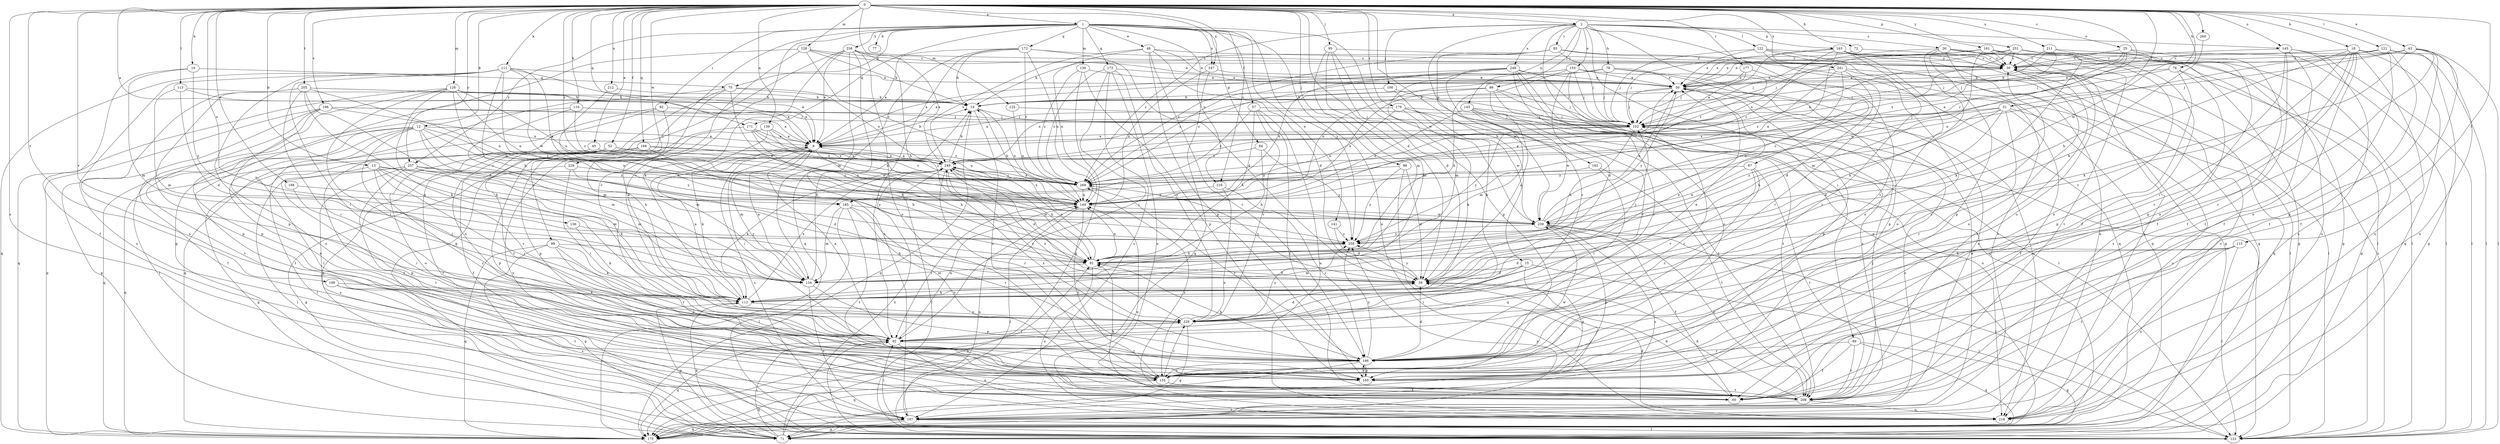 strict digraph  {
0;
1;
2;
9;
10;
12;
13;
15;
18;
19;
25;
26;
30;
39;
43;
45;
49;
50;
51;
52;
57;
60;
64;
70;
71;
72;
76;
77;
78;
81;
82;
85;
86;
87;
89;
92;
95;
98;
99;
100;
102;
110;
111;
112;
113;
115;
121;
122;
123;
125;
126;
128;
130;
134;
136;
139;
141;
143;
144;
145;
153;
155;
161;
162;
163;
165;
166;
171;
172;
173;
175;
177;
179;
185;
186;
188;
196;
197;
199;
205;
208;
211;
212;
216;
218;
228;
229;
239;
241;
247;
248;
249;
251;
257;
258;
259;
260;
269;
0 -> 1  [label=a];
0 -> 2  [label=a];
0 -> 9  [label=a];
0 -> 10  [label=b];
0 -> 12  [label=b];
0 -> 13  [label=b];
0 -> 15  [label=b];
0 -> 18  [label=b];
0 -> 25  [label=c];
0 -> 39  [label=d];
0 -> 43  [label=e];
0 -> 45  [label=e];
0 -> 51  [label=f];
0 -> 52  [label=f];
0 -> 72  [label=h];
0 -> 76  [label=h];
0 -> 95  [label=j];
0 -> 98  [label=j];
0 -> 110  [label=k];
0 -> 111  [label=k];
0 -> 113  [label=l];
0 -> 115  [label=l];
0 -> 121  [label=l];
0 -> 125  [label=m];
0 -> 126  [label=m];
0 -> 128  [label=m];
0 -> 136  [label=n];
0 -> 139  [label=n];
0 -> 145  [label=o];
0 -> 161  [label=p];
0 -> 166  [label=q];
0 -> 171  [label=q];
0 -> 177  [label=r];
0 -> 179  [label=r];
0 -> 185  [label=r];
0 -> 188  [label=s];
0 -> 196  [label=s];
0 -> 197  [label=s];
0 -> 199  [label=t];
0 -> 205  [label=t];
0 -> 211  [label=u];
0 -> 212  [label=u];
0 -> 216  [label=u];
0 -> 228  [label=v];
0 -> 229  [label=w];
0 -> 239  [label=w];
0 -> 241  [label=x];
0 -> 247  [label=x];
0 -> 251  [label=y];
0 -> 257  [label=y];
0 -> 260  [label=z];
0 -> 269  [label=z];
1 -> 49  [label=e];
1 -> 57  [label=f];
1 -> 64  [label=g];
1 -> 70  [label=g];
1 -> 77  [label=h];
1 -> 82  [label=i];
1 -> 99  [label=j];
1 -> 130  [label=m];
1 -> 141  [label=n];
1 -> 171  [label=q];
1 -> 172  [label=q];
1 -> 173  [label=q];
1 -> 216  [label=u];
1 -> 218  [label=u];
1 -> 228  [label=v];
1 -> 239  [label=w];
1 -> 247  [label=x];
1 -> 257  [label=y];
1 -> 258  [label=y];
1 -> 259  [label=y];
2 -> 26  [label=c];
2 -> 78  [label=h];
2 -> 85  [label=i];
2 -> 86  [label=i];
2 -> 87  [label=i];
2 -> 89  [label=i];
2 -> 100  [label=j];
2 -> 122  [label=l];
2 -> 143  [label=n];
2 -> 145  [label=o];
2 -> 153  [label=o];
2 -> 162  [label=p];
2 -> 163  [label=p];
2 -> 175  [label=q];
2 -> 185  [label=r];
2 -> 248  [label=x];
2 -> 269  [label=z];
9 -> 19  [label=b];
9 -> 81  [label=h];
9 -> 92  [label=i];
9 -> 112  [label=k];
9 -> 134  [label=m];
9 -> 197  [label=s];
9 -> 249  [label=x];
10 -> 60  [label=f];
10 -> 70  [label=g];
10 -> 134  [label=m];
10 -> 259  [label=y];
12 -> 9  [label=a];
12 -> 60  [label=f];
12 -> 92  [label=i];
12 -> 134  [label=m];
12 -> 144  [label=n];
12 -> 155  [label=o];
12 -> 175  [label=q];
12 -> 185  [label=r];
12 -> 208  [label=t];
12 -> 259  [label=y];
13 -> 92  [label=i];
13 -> 134  [label=m];
13 -> 165  [label=p];
13 -> 185  [label=r];
13 -> 186  [label=r];
13 -> 228  [label=v];
13 -> 269  [label=z];
15 -> 39  [label=d];
15 -> 92  [label=i];
15 -> 123  [label=l];
15 -> 134  [label=m];
15 -> 165  [label=p];
18 -> 30  [label=c];
18 -> 60  [label=f];
18 -> 81  [label=h];
18 -> 92  [label=i];
18 -> 123  [label=l];
18 -> 155  [label=o];
18 -> 175  [label=q];
18 -> 186  [label=r];
18 -> 218  [label=u];
19 -> 102  [label=j];
19 -> 144  [label=n];
19 -> 155  [label=o];
19 -> 175  [label=q];
25 -> 30  [label=c];
25 -> 60  [label=f];
25 -> 102  [label=j];
25 -> 165  [label=p];
25 -> 239  [label=w];
25 -> 249  [label=x];
26 -> 30  [label=c];
26 -> 71  [label=g];
26 -> 102  [label=j];
26 -> 112  [label=k];
26 -> 165  [label=p];
26 -> 197  [label=s];
26 -> 218  [label=u];
30 -> 50  [label=e];
30 -> 155  [label=o];
30 -> 175  [label=q];
30 -> 208  [label=t];
39 -> 102  [label=j];
39 -> 112  [label=k];
39 -> 259  [label=y];
39 -> 269  [label=z];
43 -> 19  [label=b];
43 -> 30  [label=c];
43 -> 60  [label=f];
43 -> 102  [label=j];
43 -> 112  [label=k];
43 -> 123  [label=l];
43 -> 165  [label=p];
43 -> 186  [label=r];
45 -> 208  [label=t];
45 -> 249  [label=x];
45 -> 269  [label=z];
49 -> 30  [label=c];
49 -> 39  [label=d];
49 -> 50  [label=e];
49 -> 144  [label=n];
49 -> 165  [label=p];
49 -> 186  [label=r];
49 -> 249  [label=x];
50 -> 19  [label=b];
50 -> 102  [label=j];
50 -> 165  [label=p];
50 -> 218  [label=u];
50 -> 259  [label=y];
51 -> 39  [label=d];
51 -> 60  [label=f];
51 -> 81  [label=h];
51 -> 102  [label=j];
51 -> 186  [label=r];
51 -> 197  [label=s];
51 -> 249  [label=x];
51 -> 259  [label=y];
52 -> 123  [label=l];
52 -> 155  [label=o];
52 -> 186  [label=r];
52 -> 208  [label=t];
52 -> 249  [label=x];
52 -> 269  [label=z];
57 -> 60  [label=f];
57 -> 81  [label=h];
57 -> 102  [label=j];
57 -> 218  [label=u];
57 -> 228  [label=v];
57 -> 269  [label=z];
60 -> 39  [label=d];
60 -> 81  [label=h];
64 -> 81  [label=h];
64 -> 249  [label=x];
64 -> 259  [label=y];
70 -> 19  [label=b];
70 -> 112  [label=k];
70 -> 123  [label=l];
70 -> 155  [label=o];
70 -> 239  [label=w];
70 -> 249  [label=x];
71 -> 81  [label=h];
71 -> 92  [label=i];
71 -> 112  [label=k];
71 -> 249  [label=x];
71 -> 259  [label=y];
72 -> 30  [label=c];
72 -> 50  [label=e];
76 -> 9  [label=a];
76 -> 50  [label=e];
76 -> 71  [label=g];
76 -> 165  [label=p];
76 -> 197  [label=s];
78 -> 50  [label=e];
78 -> 102  [label=j];
78 -> 144  [label=n];
78 -> 165  [label=p];
78 -> 197  [label=s];
78 -> 269  [label=z];
81 -> 39  [label=d];
81 -> 134  [label=m];
81 -> 144  [label=n];
81 -> 218  [label=u];
81 -> 249  [label=x];
82 -> 71  [label=g];
82 -> 102  [label=j];
82 -> 112  [label=k];
82 -> 175  [label=q];
85 -> 19  [label=b];
85 -> 30  [label=c];
85 -> 102  [label=j];
85 -> 175  [label=q];
85 -> 239  [label=w];
85 -> 269  [label=z];
86 -> 19  [label=b];
86 -> 39  [label=d];
86 -> 102  [label=j];
86 -> 123  [label=l];
86 -> 144  [label=n];
86 -> 208  [label=t];
86 -> 249  [label=x];
87 -> 186  [label=r];
87 -> 208  [label=t];
87 -> 228  [label=v];
87 -> 239  [label=w];
87 -> 269  [label=z];
89 -> 60  [label=f];
89 -> 71  [label=g];
89 -> 175  [label=q];
89 -> 186  [label=r];
89 -> 208  [label=t];
92 -> 9  [label=a];
92 -> 123  [label=l];
92 -> 144  [label=n];
92 -> 175  [label=q];
92 -> 186  [label=r];
92 -> 218  [label=u];
92 -> 228  [label=v];
95 -> 30  [label=c];
95 -> 39  [label=d];
95 -> 112  [label=k];
95 -> 134  [label=m];
95 -> 165  [label=p];
98 -> 39  [label=d];
98 -> 175  [label=q];
98 -> 259  [label=y];
98 -> 269  [label=z];
99 -> 71  [label=g];
99 -> 81  [label=h];
99 -> 112  [label=k];
99 -> 155  [label=o];
99 -> 175  [label=q];
99 -> 186  [label=r];
100 -> 19  [label=b];
100 -> 112  [label=k];
100 -> 123  [label=l];
102 -> 9  [label=a];
102 -> 81  [label=h];
102 -> 186  [label=r];
102 -> 197  [label=s];
102 -> 259  [label=y];
110 -> 102  [label=j];
110 -> 123  [label=l];
110 -> 134  [label=m];
110 -> 269  [label=z];
111 -> 9  [label=a];
111 -> 50  [label=e];
111 -> 81  [label=h];
111 -> 92  [label=i];
111 -> 144  [label=n];
111 -> 165  [label=p];
111 -> 175  [label=q];
111 -> 197  [label=s];
111 -> 239  [label=w];
111 -> 259  [label=y];
112 -> 9  [label=a];
112 -> 50  [label=e];
112 -> 71  [label=g];
112 -> 228  [label=v];
112 -> 249  [label=x];
113 -> 9  [label=a];
113 -> 19  [label=b];
113 -> 39  [label=d];
113 -> 134  [label=m];
115 -> 39  [label=d];
115 -> 81  [label=h];
115 -> 123  [label=l];
115 -> 208  [label=t];
115 -> 218  [label=u];
121 -> 30  [label=c];
121 -> 71  [label=g];
121 -> 102  [label=j];
121 -> 144  [label=n];
121 -> 155  [label=o];
121 -> 208  [label=t];
121 -> 218  [label=u];
122 -> 30  [label=c];
122 -> 50  [label=e];
122 -> 71  [label=g];
122 -> 102  [label=j];
122 -> 175  [label=q];
122 -> 186  [label=r];
123 -> 30  [label=c];
125 -> 102  [label=j];
125 -> 144  [label=n];
126 -> 19  [label=b];
126 -> 92  [label=i];
126 -> 112  [label=k];
126 -> 144  [label=n];
126 -> 165  [label=p];
126 -> 175  [label=q];
126 -> 239  [label=w];
126 -> 269  [label=z];
128 -> 19  [label=b];
128 -> 30  [label=c];
128 -> 50  [label=e];
128 -> 71  [label=g];
128 -> 228  [label=v];
128 -> 269  [label=z];
130 -> 50  [label=e];
130 -> 165  [label=p];
130 -> 175  [label=q];
130 -> 269  [label=z];
134 -> 9  [label=a];
134 -> 19  [label=b];
134 -> 165  [label=p];
134 -> 197  [label=s];
136 -> 112  [label=k];
136 -> 259  [label=y];
139 -> 9  [label=a];
139 -> 134  [label=m];
139 -> 144  [label=n];
139 -> 218  [label=u];
139 -> 239  [label=w];
141 -> 39  [label=d];
141 -> 259  [label=y];
143 -> 102  [label=j];
143 -> 134  [label=m];
143 -> 144  [label=n];
143 -> 218  [label=u];
143 -> 228  [label=v];
143 -> 239  [label=w];
144 -> 19  [label=b];
144 -> 50  [label=e];
144 -> 92  [label=i];
144 -> 123  [label=l];
144 -> 155  [label=o];
144 -> 239  [label=w];
144 -> 249  [label=x];
145 -> 30  [label=c];
145 -> 60  [label=f];
145 -> 123  [label=l];
145 -> 197  [label=s];
145 -> 208  [label=t];
145 -> 228  [label=v];
153 -> 9  [label=a];
153 -> 39  [label=d];
153 -> 50  [label=e];
153 -> 81  [label=h];
153 -> 102  [label=j];
153 -> 123  [label=l];
153 -> 144  [label=n];
153 -> 197  [label=s];
155 -> 60  [label=f];
155 -> 175  [label=q];
155 -> 208  [label=t];
155 -> 228  [label=v];
155 -> 239  [label=w];
161 -> 30  [label=c];
161 -> 50  [label=e];
161 -> 71  [label=g];
161 -> 134  [label=m];
161 -> 155  [label=o];
161 -> 208  [label=t];
161 -> 249  [label=x];
162 -> 92  [label=i];
162 -> 208  [label=t];
162 -> 269  [label=z];
163 -> 9  [label=a];
163 -> 30  [label=c];
163 -> 71  [label=g];
163 -> 102  [label=j];
163 -> 123  [label=l];
163 -> 144  [label=n];
163 -> 155  [label=o];
163 -> 186  [label=r];
163 -> 218  [label=u];
163 -> 269  [label=z];
165 -> 186  [label=r];
166 -> 60  [label=f];
166 -> 81  [label=h];
166 -> 144  [label=n];
166 -> 165  [label=p];
166 -> 175  [label=q];
166 -> 249  [label=x];
171 -> 9  [label=a];
171 -> 81  [label=h];
171 -> 144  [label=n];
171 -> 165  [label=p];
171 -> 269  [label=z];
172 -> 9  [label=a];
172 -> 19  [label=b];
172 -> 30  [label=c];
172 -> 39  [label=d];
172 -> 92  [label=i];
172 -> 144  [label=n];
172 -> 175  [label=q];
172 -> 269  [label=z];
173 -> 50  [label=e];
173 -> 92  [label=i];
173 -> 197  [label=s];
173 -> 218  [label=u];
173 -> 228  [label=v];
173 -> 269  [label=z];
177 -> 50  [label=e];
177 -> 102  [label=j];
177 -> 228  [label=v];
179 -> 9  [label=a];
179 -> 102  [label=j];
179 -> 112  [label=k];
179 -> 144  [label=n];
179 -> 208  [label=t];
179 -> 239  [label=w];
185 -> 123  [label=l];
185 -> 134  [label=m];
185 -> 155  [label=o];
185 -> 186  [label=r];
185 -> 208  [label=t];
185 -> 239  [label=w];
186 -> 30  [label=c];
186 -> 39  [label=d];
186 -> 81  [label=h];
186 -> 155  [label=o];
186 -> 165  [label=p];
186 -> 175  [label=q];
186 -> 249  [label=x];
186 -> 259  [label=y];
188 -> 92  [label=i];
188 -> 144  [label=n];
196 -> 9  [label=a];
196 -> 71  [label=g];
196 -> 102  [label=j];
196 -> 155  [label=o];
196 -> 175  [label=q];
196 -> 208  [label=t];
196 -> 249  [label=x];
197 -> 50  [label=e];
197 -> 71  [label=g];
197 -> 92  [label=i];
197 -> 123  [label=l];
197 -> 144  [label=n];
197 -> 175  [label=q];
199 -> 112  [label=k];
199 -> 197  [label=s];
199 -> 208  [label=t];
205 -> 9  [label=a];
205 -> 19  [label=b];
205 -> 81  [label=h];
205 -> 92  [label=i];
205 -> 112  [label=k];
205 -> 144  [label=n];
205 -> 155  [label=o];
205 -> 165  [label=p];
208 -> 39  [label=d];
208 -> 102  [label=j];
208 -> 197  [label=s];
208 -> 218  [label=u];
208 -> 269  [label=z];
211 -> 19  [label=b];
211 -> 30  [label=c];
211 -> 60  [label=f];
211 -> 102  [label=j];
211 -> 123  [label=l];
212 -> 19  [label=b];
212 -> 144  [label=n];
216 -> 144  [label=n];
216 -> 155  [label=o];
216 -> 186  [label=r];
218 -> 30  [label=c];
218 -> 39  [label=d];
218 -> 144  [label=n];
228 -> 39  [label=d];
228 -> 50  [label=e];
228 -> 71  [label=g];
228 -> 92  [label=i];
228 -> 249  [label=x];
228 -> 259  [label=y];
229 -> 39  [label=d];
229 -> 71  [label=g];
229 -> 92  [label=i];
229 -> 269  [label=z];
239 -> 30  [label=c];
239 -> 50  [label=e];
239 -> 60  [label=f];
239 -> 123  [label=l];
239 -> 165  [label=p];
239 -> 197  [label=s];
239 -> 208  [label=t];
239 -> 259  [label=y];
241 -> 39  [label=d];
241 -> 50  [label=e];
241 -> 123  [label=l];
241 -> 155  [label=o];
241 -> 259  [label=y];
241 -> 269  [label=z];
247 -> 50  [label=e];
247 -> 144  [label=n];
247 -> 175  [label=q];
248 -> 9  [label=a];
248 -> 50  [label=e];
248 -> 102  [label=j];
248 -> 134  [label=m];
248 -> 155  [label=o];
248 -> 175  [label=q];
248 -> 186  [label=r];
248 -> 228  [label=v];
248 -> 269  [label=z];
249 -> 9  [label=a];
249 -> 19  [label=b];
249 -> 39  [label=d];
249 -> 81  [label=h];
249 -> 112  [label=k];
249 -> 123  [label=l];
249 -> 186  [label=r];
249 -> 228  [label=v];
249 -> 269  [label=z];
251 -> 30  [label=c];
251 -> 50  [label=e];
251 -> 102  [label=j];
251 -> 112  [label=k];
251 -> 123  [label=l];
251 -> 155  [label=o];
251 -> 218  [label=u];
251 -> 249  [label=x];
257 -> 71  [label=g];
257 -> 112  [label=k];
257 -> 123  [label=l];
257 -> 134  [label=m];
257 -> 197  [label=s];
257 -> 208  [label=t];
257 -> 259  [label=y];
257 -> 269  [label=z];
258 -> 9  [label=a];
258 -> 30  [label=c];
258 -> 71  [label=g];
258 -> 81  [label=h];
258 -> 112  [label=k];
258 -> 134  [label=m];
258 -> 155  [label=o];
258 -> 197  [label=s];
258 -> 249  [label=x];
259 -> 81  [label=h];
260 -> 81  [label=h];
269 -> 144  [label=n];
269 -> 186  [label=r];
269 -> 249  [label=x];
}
